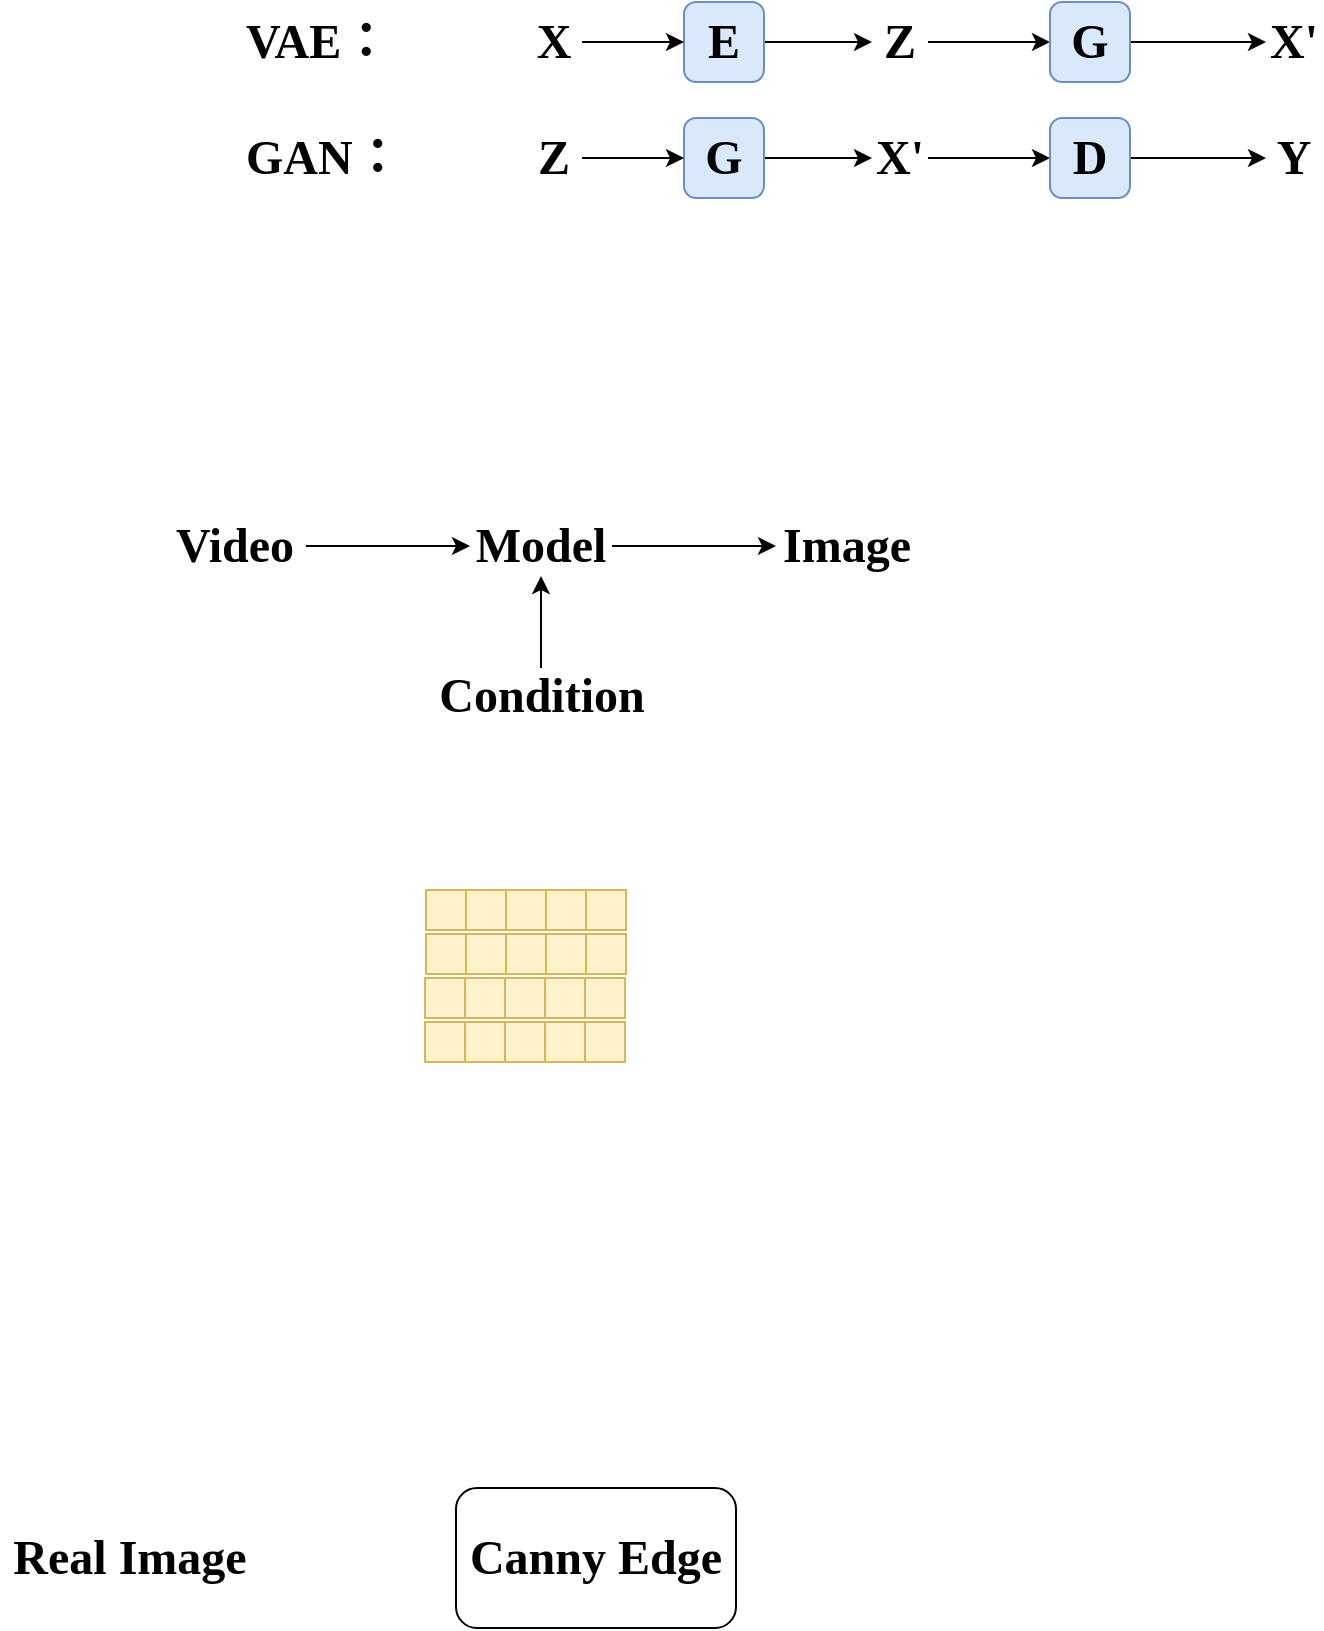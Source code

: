 <mxfile version="24.0.5" type="github">
  <diagram name="第 1 页" id="t-ahP6mDuCEpyyadZloM">
    <mxGraphModel dx="1244" dy="434" grid="0" gridSize="10" guides="1" tooltips="1" connect="1" arrows="1" fold="1" page="0" pageScale="1" pageWidth="827" pageHeight="1169" math="0" shadow="0">
      <root>
        <mxCell id="0" />
        <mxCell id="1" parent="0" />
        <mxCell id="YfCwJt3RlYymXO0Li0h6-1" value="&lt;font size=&quot;1&quot; face=&quot;Times New Roman&quot;&gt;&lt;b style=&quot;font-size: 24px;&quot;&gt;VAE：&lt;/b&gt;&lt;/font&gt;" style="text;html=1;strokeColor=none;fillColor=none;align=left;verticalAlign=middle;whiteSpace=wrap;rounded=0;" parent="1" vertex="1">
          <mxGeometry x="-53" y="304" width="71" height="30" as="geometry" />
        </mxCell>
        <mxCell id="YfCwJt3RlYymXO0Li0h6-8" style="edgeStyle=orthogonalEdgeStyle;rounded=0;orthogonalLoop=1;jettySize=auto;html=1;entryX=0;entryY=0.5;entryDx=0;entryDy=0;" parent="1" source="YfCwJt3RlYymXO0Li0h6-2" target="YfCwJt3RlYymXO0Li0h6-4" edge="1">
          <mxGeometry relative="1" as="geometry" />
        </mxCell>
        <mxCell id="YfCwJt3RlYymXO0Li0h6-2" value="&lt;font size=&quot;1&quot; face=&quot;Times New Roman&quot;&gt;&lt;b style=&quot;font-size: 24px;&quot;&gt;E&lt;/b&gt;&lt;/font&gt;" style="rounded=1;whiteSpace=wrap;html=1;fillColor=#dae8fc;strokeColor=#6c8ebf;" parent="1" vertex="1">
          <mxGeometry x="168" y="299" width="40" height="40" as="geometry" />
        </mxCell>
        <mxCell id="YfCwJt3RlYymXO0Li0h6-7" style="edgeStyle=orthogonalEdgeStyle;rounded=0;orthogonalLoop=1;jettySize=auto;html=1;entryX=0;entryY=0.5;entryDx=0;entryDy=0;" parent="1" source="YfCwJt3RlYymXO0Li0h6-3" target="YfCwJt3RlYymXO0Li0h6-2" edge="1">
          <mxGeometry relative="1" as="geometry" />
        </mxCell>
        <mxCell id="YfCwJt3RlYymXO0Li0h6-3" value="&lt;font size=&quot;1&quot; face=&quot;Times New Roman&quot;&gt;&lt;b style=&quot;font-size: 24px;&quot;&gt;X&lt;/b&gt;&lt;/font&gt;" style="text;html=1;strokeColor=none;fillColor=none;align=center;verticalAlign=middle;whiteSpace=wrap;rounded=0;" parent="1" vertex="1">
          <mxGeometry x="89" y="304" width="28" height="30" as="geometry" />
        </mxCell>
        <mxCell id="YfCwJt3RlYymXO0Li0h6-9" style="edgeStyle=orthogonalEdgeStyle;rounded=0;orthogonalLoop=1;jettySize=auto;html=1;entryX=0;entryY=0.5;entryDx=0;entryDy=0;" parent="1" source="YfCwJt3RlYymXO0Li0h6-4" target="YfCwJt3RlYymXO0Li0h6-6" edge="1">
          <mxGeometry relative="1" as="geometry" />
        </mxCell>
        <mxCell id="YfCwJt3RlYymXO0Li0h6-4" value="&lt;font size=&quot;1&quot; face=&quot;Times New Roman&quot;&gt;&lt;b style=&quot;font-size: 24px;&quot;&gt;Z&lt;/b&gt;&lt;/font&gt;" style="text;html=1;strokeColor=none;fillColor=none;align=center;verticalAlign=middle;whiteSpace=wrap;rounded=0;" parent="1" vertex="1">
          <mxGeometry x="262" y="304" width="28" height="30" as="geometry" />
        </mxCell>
        <mxCell id="YfCwJt3RlYymXO0Li0h6-5" value="&lt;font size=&quot;1&quot; face=&quot;Times New Roman&quot;&gt;&lt;b style=&quot;font-size: 24px;&quot;&gt;X&#39;&lt;/b&gt;&lt;/font&gt;" style="text;html=1;strokeColor=none;fillColor=none;align=center;verticalAlign=middle;whiteSpace=wrap;rounded=0;" parent="1" vertex="1">
          <mxGeometry x="459" y="304" width="28" height="30" as="geometry" />
        </mxCell>
        <mxCell id="YfCwJt3RlYymXO0Li0h6-10" style="edgeStyle=orthogonalEdgeStyle;rounded=0;orthogonalLoop=1;jettySize=auto;html=1;entryX=0;entryY=0.5;entryDx=0;entryDy=0;" parent="1" source="YfCwJt3RlYymXO0Li0h6-6" target="YfCwJt3RlYymXO0Li0h6-5" edge="1">
          <mxGeometry relative="1" as="geometry" />
        </mxCell>
        <mxCell id="YfCwJt3RlYymXO0Li0h6-6" value="&lt;font size=&quot;1&quot; face=&quot;Times New Roman&quot;&gt;&lt;b style=&quot;font-size: 24px;&quot;&gt;G&lt;/b&gt;&lt;/font&gt;" style="rounded=1;whiteSpace=wrap;html=1;fillColor=#dae8fc;strokeColor=#6c8ebf;" parent="1" vertex="1">
          <mxGeometry x="351" y="299" width="40" height="40" as="geometry" />
        </mxCell>
        <mxCell id="YfCwJt3RlYymXO0Li0h6-11" value="&lt;font size=&quot;1&quot; face=&quot;Times New Roman&quot;&gt;&lt;b style=&quot;font-size: 24px;&quot;&gt;GAN：&lt;/b&gt;&lt;/font&gt;" style="text;html=1;strokeColor=none;fillColor=none;align=left;verticalAlign=middle;whiteSpace=wrap;rounded=0;" parent="1" vertex="1">
          <mxGeometry x="-53" y="362" width="71" height="30" as="geometry" />
        </mxCell>
        <mxCell id="YfCwJt3RlYymXO0Li0h6-12" style="edgeStyle=orthogonalEdgeStyle;rounded=0;orthogonalLoop=1;jettySize=auto;html=1;entryX=0;entryY=0.5;entryDx=0;entryDy=0;" parent="1" source="YfCwJt3RlYymXO0Li0h6-13" target="YfCwJt3RlYymXO0Li0h6-17" edge="1">
          <mxGeometry relative="1" as="geometry" />
        </mxCell>
        <mxCell id="YfCwJt3RlYymXO0Li0h6-13" value="&lt;font size=&quot;1&quot; face=&quot;Times New Roman&quot;&gt;&lt;b style=&quot;font-size: 24px;&quot;&gt;G&lt;/b&gt;&lt;/font&gt;" style="rounded=1;whiteSpace=wrap;html=1;fillColor=#dae8fc;strokeColor=#6c8ebf;" parent="1" vertex="1">
          <mxGeometry x="168" y="357" width="40" height="40" as="geometry" />
        </mxCell>
        <mxCell id="YfCwJt3RlYymXO0Li0h6-14" style="edgeStyle=orthogonalEdgeStyle;rounded=0;orthogonalLoop=1;jettySize=auto;html=1;entryX=0;entryY=0.5;entryDx=0;entryDy=0;" parent="1" source="YfCwJt3RlYymXO0Li0h6-15" target="YfCwJt3RlYymXO0Li0h6-13" edge="1">
          <mxGeometry relative="1" as="geometry" />
        </mxCell>
        <mxCell id="YfCwJt3RlYymXO0Li0h6-15" value="&lt;font size=&quot;1&quot; face=&quot;Times New Roman&quot;&gt;&lt;b style=&quot;font-size: 24px;&quot;&gt;Z&lt;/b&gt;&lt;/font&gt;" style="text;html=1;strokeColor=none;fillColor=none;align=center;verticalAlign=middle;whiteSpace=wrap;rounded=0;" parent="1" vertex="1">
          <mxGeometry x="89" y="362" width="28" height="30" as="geometry" />
        </mxCell>
        <mxCell id="YfCwJt3RlYymXO0Li0h6-16" style="edgeStyle=orthogonalEdgeStyle;rounded=0;orthogonalLoop=1;jettySize=auto;html=1;entryX=0;entryY=0.5;entryDx=0;entryDy=0;" parent="1" source="YfCwJt3RlYymXO0Li0h6-17" target="YfCwJt3RlYymXO0Li0h6-20" edge="1">
          <mxGeometry relative="1" as="geometry" />
        </mxCell>
        <mxCell id="YfCwJt3RlYymXO0Li0h6-17" value="&lt;font size=&quot;1&quot; face=&quot;Times New Roman&quot;&gt;&lt;b style=&quot;font-size: 24px;&quot;&gt;X&#39;&lt;/b&gt;&lt;/font&gt;" style="text;html=1;strokeColor=none;fillColor=none;align=center;verticalAlign=middle;whiteSpace=wrap;rounded=0;" parent="1" vertex="1">
          <mxGeometry x="262" y="362" width="28" height="30" as="geometry" />
        </mxCell>
        <mxCell id="YfCwJt3RlYymXO0Li0h6-18" value="&lt;font size=&quot;1&quot; face=&quot;Times New Roman&quot;&gt;&lt;b style=&quot;font-size: 24px;&quot;&gt;Y&lt;/b&gt;&lt;/font&gt;" style="text;html=1;strokeColor=none;fillColor=none;align=center;verticalAlign=middle;whiteSpace=wrap;rounded=0;" parent="1" vertex="1">
          <mxGeometry x="459" y="362" width="28" height="30" as="geometry" />
        </mxCell>
        <mxCell id="YfCwJt3RlYymXO0Li0h6-19" style="edgeStyle=orthogonalEdgeStyle;rounded=0;orthogonalLoop=1;jettySize=auto;html=1;entryX=0;entryY=0.5;entryDx=0;entryDy=0;" parent="1" source="YfCwJt3RlYymXO0Li0h6-20" target="YfCwJt3RlYymXO0Li0h6-18" edge="1">
          <mxGeometry relative="1" as="geometry" />
        </mxCell>
        <mxCell id="YfCwJt3RlYymXO0Li0h6-20" value="&lt;font size=&quot;1&quot; face=&quot;Times New Roman&quot;&gt;&lt;b style=&quot;font-size: 24px;&quot;&gt;D&lt;/b&gt;&lt;/font&gt;" style="rounded=1;whiteSpace=wrap;html=1;fillColor=#dae8fc;strokeColor=#6c8ebf;" parent="1" vertex="1">
          <mxGeometry x="351" y="357" width="40" height="40" as="geometry" />
        </mxCell>
        <mxCell id="YfCwJt3RlYymXO0Li0h6-25" style="edgeStyle=orthogonalEdgeStyle;rounded=0;orthogonalLoop=1;jettySize=auto;html=1;entryX=0;entryY=0.5;entryDx=0;entryDy=0;" parent="1" source="YfCwJt3RlYymXO0Li0h6-21" target="YfCwJt3RlYymXO0Li0h6-24" edge="1">
          <mxGeometry relative="1" as="geometry" />
        </mxCell>
        <mxCell id="YfCwJt3RlYymXO0Li0h6-21" value="&lt;font size=&quot;1&quot; face=&quot;Times New Roman&quot;&gt;&lt;b style=&quot;font-size: 24px;&quot;&gt;Video&lt;/b&gt;&lt;/font&gt;" style="text;html=1;strokeColor=none;fillColor=none;align=center;verticalAlign=middle;whiteSpace=wrap;rounded=0;" parent="1" vertex="1">
          <mxGeometry x="-92" y="556" width="71" height="30" as="geometry" />
        </mxCell>
        <mxCell id="YfCwJt3RlYymXO0Li0h6-22" value="&lt;font size=&quot;1&quot; face=&quot;Times New Roman&quot;&gt;&lt;b style=&quot;font-size: 24px;&quot;&gt;Image&lt;/b&gt;&lt;/font&gt;" style="text;html=1;strokeColor=none;fillColor=none;align=center;verticalAlign=middle;whiteSpace=wrap;rounded=0;" parent="1" vertex="1">
          <mxGeometry x="214" y="556" width="71" height="30" as="geometry" />
        </mxCell>
        <mxCell id="YfCwJt3RlYymXO0Li0h6-27" style="edgeStyle=orthogonalEdgeStyle;rounded=0;orthogonalLoop=1;jettySize=auto;html=1;" parent="1" source="YfCwJt3RlYymXO0Li0h6-23" target="YfCwJt3RlYymXO0Li0h6-24" edge="1">
          <mxGeometry relative="1" as="geometry" />
        </mxCell>
        <mxCell id="YfCwJt3RlYymXO0Li0h6-23" value="&lt;font size=&quot;1&quot; face=&quot;Times New Roman&quot;&gt;&lt;b style=&quot;font-size: 24px;&quot;&gt;Condition&lt;/b&gt;&lt;/font&gt;" style="text;html=1;strokeColor=none;fillColor=none;align=center;verticalAlign=middle;whiteSpace=wrap;rounded=0;" parent="1" vertex="1">
          <mxGeometry x="38.5" y="632" width="116" height="27" as="geometry" />
        </mxCell>
        <mxCell id="YfCwJt3RlYymXO0Li0h6-26" style="edgeStyle=orthogonalEdgeStyle;rounded=0;orthogonalLoop=1;jettySize=auto;html=1;" parent="1" source="YfCwJt3RlYymXO0Li0h6-24" target="YfCwJt3RlYymXO0Li0h6-22" edge="1">
          <mxGeometry relative="1" as="geometry" />
        </mxCell>
        <mxCell id="YfCwJt3RlYymXO0Li0h6-24" value="&lt;font size=&quot;1&quot; face=&quot;Times New Roman&quot;&gt;&lt;b style=&quot;font-size: 24px;&quot;&gt;Model&lt;/b&gt;&lt;/font&gt;" style="text;html=1;strokeColor=none;fillColor=none;align=center;verticalAlign=middle;whiteSpace=wrap;rounded=0;" parent="1" vertex="1">
          <mxGeometry x="61" y="556" width="71" height="30" as="geometry" />
        </mxCell>
        <mxCell id="YfCwJt3RlYymXO0Li0h6-28" value="" style="rounded=0;whiteSpace=wrap;html=1;fillColor=#fff2cc;strokeColor=#d6b656;" parent="1" vertex="1">
          <mxGeometry x="39" y="743" width="20" height="20" as="geometry" />
        </mxCell>
        <mxCell id="YfCwJt3RlYymXO0Li0h6-29" value="" style="rounded=0;whiteSpace=wrap;html=1;fillColor=#fff2cc;strokeColor=#d6b656;" parent="1" vertex="1">
          <mxGeometry x="59" y="743" width="20" height="20" as="geometry" />
        </mxCell>
        <mxCell id="YfCwJt3RlYymXO0Li0h6-30" value="" style="rounded=0;whiteSpace=wrap;html=1;fillColor=#fff2cc;strokeColor=#d6b656;" parent="1" vertex="1">
          <mxGeometry x="79" y="743" width="20" height="20" as="geometry" />
        </mxCell>
        <mxCell id="YfCwJt3RlYymXO0Li0h6-31" value="" style="rounded=0;whiteSpace=wrap;html=1;fillColor=#fff2cc;strokeColor=#d6b656;" parent="1" vertex="1">
          <mxGeometry x="99" y="743" width="20" height="20" as="geometry" />
        </mxCell>
        <mxCell id="YfCwJt3RlYymXO0Li0h6-32" value="" style="rounded=0;whiteSpace=wrap;html=1;fillColor=#fff2cc;strokeColor=#d6b656;" parent="1" vertex="1">
          <mxGeometry x="119" y="743" width="20" height="20" as="geometry" />
        </mxCell>
        <mxCell id="YfCwJt3RlYymXO0Li0h6-33" value="" style="rounded=0;whiteSpace=wrap;html=1;fillColor=#fff2cc;strokeColor=#d6b656;" parent="1" vertex="1">
          <mxGeometry x="39" y="765" width="20" height="20" as="geometry" />
        </mxCell>
        <mxCell id="YfCwJt3RlYymXO0Li0h6-34" value="" style="rounded=0;whiteSpace=wrap;html=1;fillColor=#fff2cc;strokeColor=#d6b656;" parent="1" vertex="1">
          <mxGeometry x="59" y="765" width="20" height="20" as="geometry" />
        </mxCell>
        <mxCell id="YfCwJt3RlYymXO0Li0h6-35" value="" style="rounded=0;whiteSpace=wrap;html=1;fillColor=#fff2cc;strokeColor=#d6b656;" parent="1" vertex="1">
          <mxGeometry x="79" y="765" width="20" height="20" as="geometry" />
        </mxCell>
        <mxCell id="YfCwJt3RlYymXO0Li0h6-36" value="" style="rounded=0;whiteSpace=wrap;html=1;fillColor=#fff2cc;strokeColor=#d6b656;" parent="1" vertex="1">
          <mxGeometry x="99" y="765" width="20" height="20" as="geometry" />
        </mxCell>
        <mxCell id="YfCwJt3RlYymXO0Li0h6-37" value="" style="rounded=0;whiteSpace=wrap;html=1;fillColor=#fff2cc;strokeColor=#d6b656;" parent="1" vertex="1">
          <mxGeometry x="119" y="765" width="20" height="20" as="geometry" />
        </mxCell>
        <mxCell id="YfCwJt3RlYymXO0Li0h6-43" value="" style="rounded=0;whiteSpace=wrap;html=1;fillColor=#fff2cc;strokeColor=#d6b656;" parent="1" vertex="1">
          <mxGeometry x="38.5" y="787" width="20" height="20" as="geometry" />
        </mxCell>
        <mxCell id="YfCwJt3RlYymXO0Li0h6-44" value="" style="rounded=0;whiteSpace=wrap;html=1;fillColor=#fff2cc;strokeColor=#d6b656;" parent="1" vertex="1">
          <mxGeometry x="58.5" y="787" width="20" height="20" as="geometry" />
        </mxCell>
        <mxCell id="YfCwJt3RlYymXO0Li0h6-45" value="" style="rounded=0;whiteSpace=wrap;html=1;fillColor=#fff2cc;strokeColor=#d6b656;" parent="1" vertex="1">
          <mxGeometry x="78.5" y="787" width="20" height="20" as="geometry" />
        </mxCell>
        <mxCell id="YfCwJt3RlYymXO0Li0h6-46" value="" style="rounded=0;whiteSpace=wrap;html=1;fillColor=#fff2cc;strokeColor=#d6b656;" parent="1" vertex="1">
          <mxGeometry x="98.5" y="787" width="20" height="20" as="geometry" />
        </mxCell>
        <mxCell id="YfCwJt3RlYymXO0Li0h6-47" value="" style="rounded=0;whiteSpace=wrap;html=1;fillColor=#fff2cc;strokeColor=#d6b656;" parent="1" vertex="1">
          <mxGeometry x="118.5" y="787" width="20" height="20" as="geometry" />
        </mxCell>
        <mxCell id="YfCwJt3RlYymXO0Li0h6-48" value="" style="rounded=0;whiteSpace=wrap;html=1;fillColor=#fff2cc;strokeColor=#d6b656;" parent="1" vertex="1">
          <mxGeometry x="38.5" y="809" width="20" height="20" as="geometry" />
        </mxCell>
        <mxCell id="YfCwJt3RlYymXO0Li0h6-49" value="" style="rounded=0;whiteSpace=wrap;html=1;fillColor=#fff2cc;strokeColor=#d6b656;" parent="1" vertex="1">
          <mxGeometry x="58.5" y="809" width="20" height="20" as="geometry" />
        </mxCell>
        <mxCell id="YfCwJt3RlYymXO0Li0h6-50" value="" style="rounded=0;whiteSpace=wrap;html=1;fillColor=#fff2cc;strokeColor=#d6b656;" parent="1" vertex="1">
          <mxGeometry x="78.5" y="809" width="20" height="20" as="geometry" />
        </mxCell>
        <mxCell id="YfCwJt3RlYymXO0Li0h6-51" value="" style="rounded=0;whiteSpace=wrap;html=1;fillColor=#fff2cc;strokeColor=#d6b656;" parent="1" vertex="1">
          <mxGeometry x="98.5" y="809" width="20" height="20" as="geometry" />
        </mxCell>
        <mxCell id="YfCwJt3RlYymXO0Li0h6-52" value="" style="rounded=0;whiteSpace=wrap;html=1;fillColor=#fff2cc;strokeColor=#d6b656;" parent="1" vertex="1">
          <mxGeometry x="118.5" y="809" width="20" height="20" as="geometry" />
        </mxCell>
        <mxCell id="moJ3L5sNSH10HrzQexoR-1" value="&lt;font size=&quot;1&quot; face=&quot;Times New Roman&quot;&gt;&lt;b style=&quot;font-size: 24px;&quot;&gt;Real Image&lt;/b&gt;&lt;/font&gt;" style="text;html=1;strokeColor=none;fillColor=none;align=center;verticalAlign=middle;whiteSpace=wrap;rounded=0;" vertex="1" parent="1">
          <mxGeometry x="-174" y="1062" width="130" height="30" as="geometry" />
        </mxCell>
        <mxCell id="moJ3L5sNSH10HrzQexoR-2" value="" style="rounded=1;whiteSpace=wrap;html=1;aspect=fixed;" vertex="1" parent="1">
          <mxGeometry x="54" y="1042" width="140" height="70" as="geometry" />
        </mxCell>
        <mxCell id="moJ3L5sNSH10HrzQexoR-3" value="&lt;font size=&quot;1&quot; face=&quot;Times New Roman&quot;&gt;&lt;b style=&quot;font-size: 24px;&quot;&gt;Canny Edge&lt;/b&gt;&lt;/font&gt;" style="text;html=1;strokeColor=none;fillColor=none;align=center;verticalAlign=middle;whiteSpace=wrap;rounded=0;" vertex="1" parent="1">
          <mxGeometry x="59" y="1062" width="130" height="30" as="geometry" />
        </mxCell>
      </root>
    </mxGraphModel>
  </diagram>
</mxfile>
